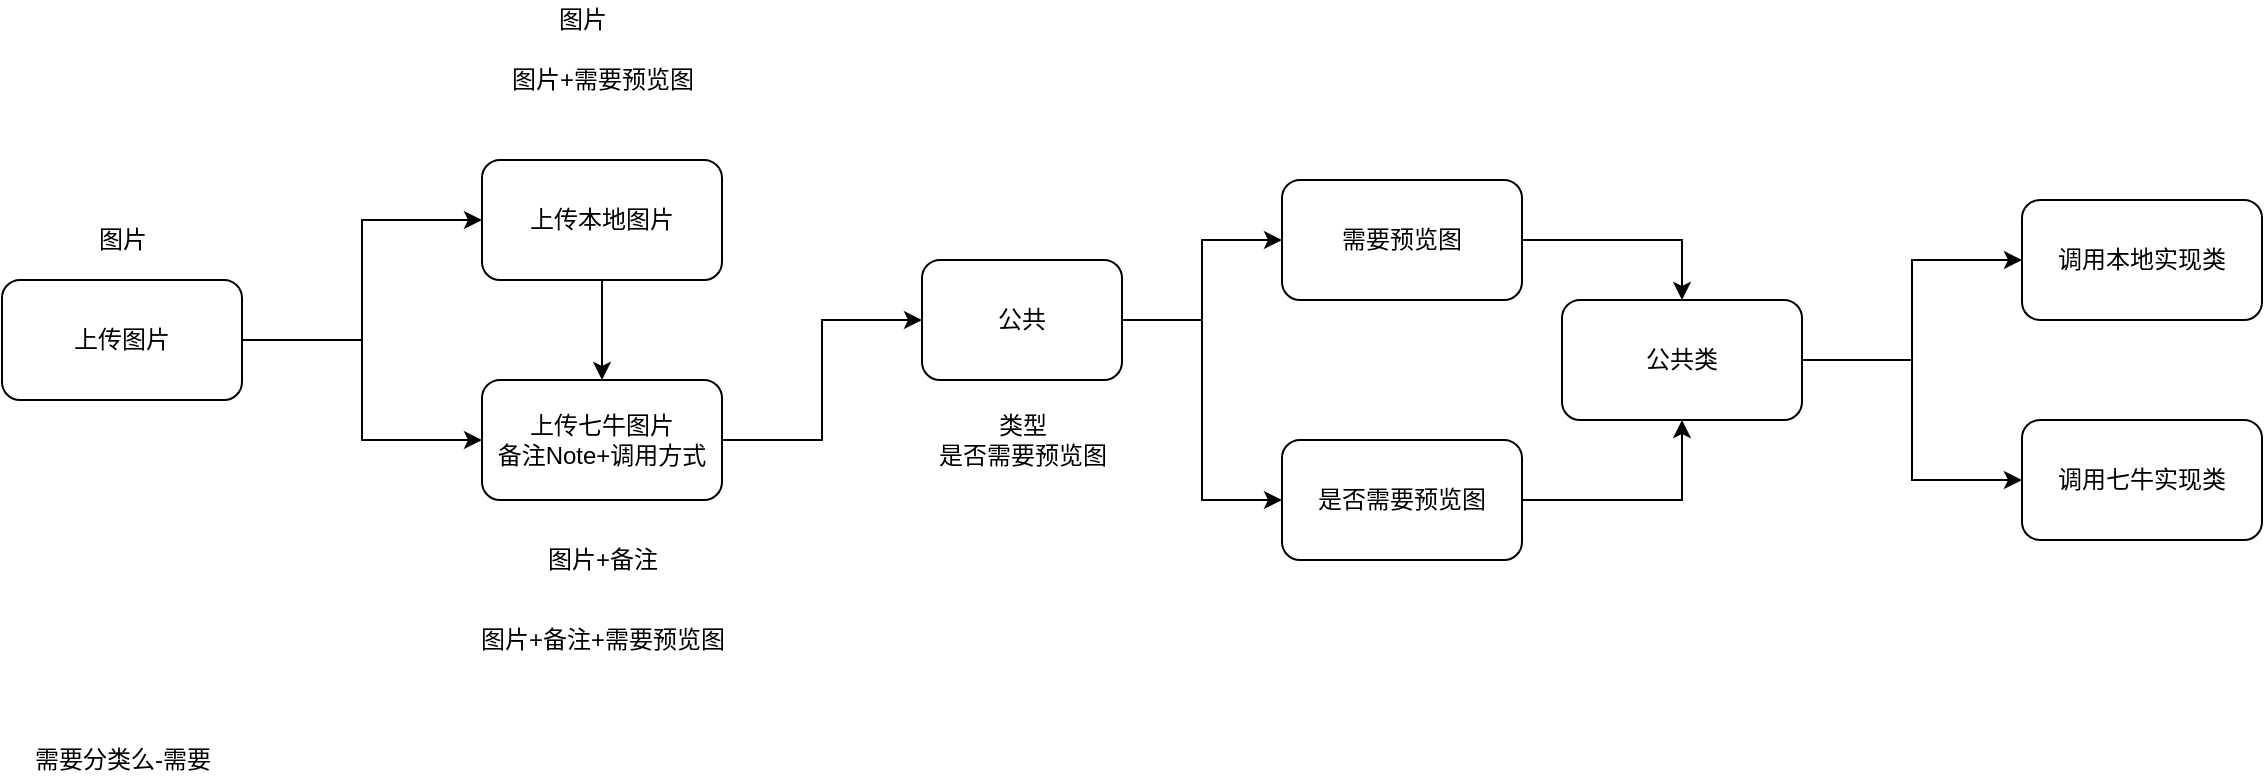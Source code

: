 <mxfile version="13.10.1" type="github">
  <diagram id="OJUaakS-rbz95OLSUXpv" name="Page-1">
    <mxGraphModel dx="1033" dy="508" grid="1" gridSize="10" guides="1" tooltips="1" connect="1" arrows="1" fold="1" page="1" pageScale="1" pageWidth="3300" pageHeight="4681" math="0" shadow="0">
      <root>
        <mxCell id="0" />
        <mxCell id="1" parent="0" />
        <mxCell id="JttnFDGh1Qb1Tca9YDsy-3" value="" style="edgeStyle=orthogonalEdgeStyle;rounded=0;orthogonalLoop=1;jettySize=auto;html=1;" edge="1" parent="1" source="JttnFDGh1Qb1Tca9YDsy-1" target="JttnFDGh1Qb1Tca9YDsy-2">
          <mxGeometry relative="1" as="geometry" />
        </mxCell>
        <mxCell id="JttnFDGh1Qb1Tca9YDsy-5" style="edgeStyle=orthogonalEdgeStyle;rounded=0;orthogonalLoop=1;jettySize=auto;html=1;exitX=1;exitY=0.5;exitDx=0;exitDy=0;entryX=0;entryY=0.5;entryDx=0;entryDy=0;" edge="1" parent="1" source="JttnFDGh1Qb1Tca9YDsy-1" target="JttnFDGh1Qb1Tca9YDsy-4">
          <mxGeometry relative="1" as="geometry" />
        </mxCell>
        <mxCell id="JttnFDGh1Qb1Tca9YDsy-1" value="上传图片&lt;br&gt;" style="rounded=1;whiteSpace=wrap;html=1;" vertex="1" parent="1">
          <mxGeometry x="150" y="150" width="120" height="60" as="geometry" />
        </mxCell>
        <mxCell id="JttnFDGh1Qb1Tca9YDsy-9" style="edgeStyle=orthogonalEdgeStyle;rounded=0;orthogonalLoop=1;jettySize=auto;html=1;exitX=0.5;exitY=1;exitDx=0;exitDy=0;entryX=0.5;entryY=0;entryDx=0;entryDy=0;" edge="1" parent="1" source="JttnFDGh1Qb1Tca9YDsy-2" target="JttnFDGh1Qb1Tca9YDsy-4">
          <mxGeometry relative="1" as="geometry" />
        </mxCell>
        <mxCell id="JttnFDGh1Qb1Tca9YDsy-2" value="上传本地图片" style="rounded=1;whiteSpace=wrap;html=1;" vertex="1" parent="1">
          <mxGeometry x="390" y="90" width="120" height="60" as="geometry" />
        </mxCell>
        <mxCell id="JttnFDGh1Qb1Tca9YDsy-10" style="edgeStyle=orthogonalEdgeStyle;rounded=0;orthogonalLoop=1;jettySize=auto;html=1;exitX=1;exitY=0.5;exitDx=0;exitDy=0;entryX=0;entryY=0.5;entryDx=0;entryDy=0;" edge="1" parent="1" source="JttnFDGh1Qb1Tca9YDsy-4" target="JttnFDGh1Qb1Tca9YDsy-6">
          <mxGeometry relative="1" as="geometry" />
        </mxCell>
        <mxCell id="JttnFDGh1Qb1Tca9YDsy-4" value="上传七牛图片&lt;br&gt;备注Note+调用方式" style="rounded=1;whiteSpace=wrap;html=1;" vertex="1" parent="1">
          <mxGeometry x="390" y="200" width="120" height="60" as="geometry" />
        </mxCell>
        <mxCell id="JttnFDGh1Qb1Tca9YDsy-12" value="" style="edgeStyle=orthogonalEdgeStyle;rounded=0;orthogonalLoop=1;jettySize=auto;html=1;exitX=1;exitY=0.5;exitDx=0;exitDy=0;" edge="1" parent="1" source="JttnFDGh1Qb1Tca9YDsy-15" target="JttnFDGh1Qb1Tca9YDsy-11">
          <mxGeometry relative="1" as="geometry" />
        </mxCell>
        <mxCell id="JttnFDGh1Qb1Tca9YDsy-14" style="edgeStyle=orthogonalEdgeStyle;rounded=0;orthogonalLoop=1;jettySize=auto;html=1;exitX=1;exitY=0.5;exitDx=0;exitDy=0;entryX=0;entryY=0.5;entryDx=0;entryDy=0;" edge="1" parent="1" source="JttnFDGh1Qb1Tca9YDsy-15" target="JttnFDGh1Qb1Tca9YDsy-13">
          <mxGeometry relative="1" as="geometry" />
        </mxCell>
        <mxCell id="JttnFDGh1Qb1Tca9YDsy-16" style="edgeStyle=orthogonalEdgeStyle;rounded=0;orthogonalLoop=1;jettySize=auto;html=1;entryX=0;entryY=0.5;entryDx=0;entryDy=0;" edge="1" parent="1" source="JttnFDGh1Qb1Tca9YDsy-6" target="JttnFDGh1Qb1Tca9YDsy-17">
          <mxGeometry relative="1" as="geometry" />
        </mxCell>
        <mxCell id="JttnFDGh1Qb1Tca9YDsy-20" style="edgeStyle=orthogonalEdgeStyle;rounded=0;orthogonalLoop=1;jettySize=auto;html=1;exitX=1;exitY=0.5;exitDx=0;exitDy=0;entryX=0;entryY=0.5;entryDx=0;entryDy=0;" edge="1" parent="1" source="JttnFDGh1Qb1Tca9YDsy-6" target="JttnFDGh1Qb1Tca9YDsy-19">
          <mxGeometry relative="1" as="geometry" />
        </mxCell>
        <mxCell id="JttnFDGh1Qb1Tca9YDsy-6" value="公共" style="rounded=1;whiteSpace=wrap;html=1;" vertex="1" parent="1">
          <mxGeometry x="610" y="140" width="100" height="60" as="geometry" />
        </mxCell>
        <mxCell id="JttnFDGh1Qb1Tca9YDsy-11" value="调用七牛实现类" style="rounded=1;whiteSpace=wrap;html=1;" vertex="1" parent="1">
          <mxGeometry x="1160" y="220" width="120" height="60" as="geometry" />
        </mxCell>
        <mxCell id="JttnFDGh1Qb1Tca9YDsy-13" value="调用本地实现类" style="rounded=1;whiteSpace=wrap;html=1;" vertex="1" parent="1">
          <mxGeometry x="1160" y="110" width="120" height="60" as="geometry" />
        </mxCell>
        <mxCell id="JttnFDGh1Qb1Tca9YDsy-15" value="公共类" style="rounded=1;whiteSpace=wrap;html=1;" vertex="1" parent="1">
          <mxGeometry x="930" y="160" width="120" height="60" as="geometry" />
        </mxCell>
        <mxCell id="JttnFDGh1Qb1Tca9YDsy-18" style="edgeStyle=orthogonalEdgeStyle;rounded=0;orthogonalLoop=1;jettySize=auto;html=1;" edge="1" parent="1" source="JttnFDGh1Qb1Tca9YDsy-17" target="JttnFDGh1Qb1Tca9YDsy-15">
          <mxGeometry relative="1" as="geometry" />
        </mxCell>
        <mxCell id="JttnFDGh1Qb1Tca9YDsy-17" value="是否需要预览图" style="rounded=1;whiteSpace=wrap;html=1;" vertex="1" parent="1">
          <mxGeometry x="790" y="230" width="120" height="60" as="geometry" />
        </mxCell>
        <mxCell id="JttnFDGh1Qb1Tca9YDsy-21" style="edgeStyle=orthogonalEdgeStyle;rounded=0;orthogonalLoop=1;jettySize=auto;html=1;exitX=1;exitY=0.5;exitDx=0;exitDy=0;entryX=0.5;entryY=0;entryDx=0;entryDy=0;" edge="1" parent="1" source="JttnFDGh1Qb1Tca9YDsy-19" target="JttnFDGh1Qb1Tca9YDsy-15">
          <mxGeometry relative="1" as="geometry" />
        </mxCell>
        <mxCell id="JttnFDGh1Qb1Tca9YDsy-19" value="需要预览图" style="rounded=1;whiteSpace=wrap;html=1;" vertex="1" parent="1">
          <mxGeometry x="790" y="100" width="120" height="60" as="geometry" />
        </mxCell>
        <mxCell id="JttnFDGh1Qb1Tca9YDsy-22" value="图片" style="text;html=1;align=center;verticalAlign=middle;resizable=0;points=[];autosize=1;" vertex="1" parent="1">
          <mxGeometry x="190" y="120" width="40" height="20" as="geometry" />
        </mxCell>
        <mxCell id="JttnFDGh1Qb1Tca9YDsy-23" value="图片+备注" style="text;html=1;align=center;verticalAlign=middle;resizable=0;points=[];autosize=1;" vertex="1" parent="1">
          <mxGeometry x="415" y="280" width="70" height="20" as="geometry" />
        </mxCell>
        <mxCell id="JttnFDGh1Qb1Tca9YDsy-24" value="图片+备注+需要预览图" style="text;html=1;align=center;verticalAlign=middle;resizable=0;points=[];autosize=1;" vertex="1" parent="1">
          <mxGeometry x="380" y="320" width="140" height="20" as="geometry" />
        </mxCell>
        <mxCell id="JttnFDGh1Qb1Tca9YDsy-25" value="图片+需要预览图" style="text;html=1;align=center;verticalAlign=middle;resizable=0;points=[];autosize=1;" vertex="1" parent="1">
          <mxGeometry x="395" y="40" width="110" height="20" as="geometry" />
        </mxCell>
        <mxCell id="JttnFDGh1Qb1Tca9YDsy-26" value="类型&lt;br&gt;是否需要预览图" style="text;html=1;align=center;verticalAlign=middle;resizable=0;points=[];autosize=1;" vertex="1" parent="1">
          <mxGeometry x="610" y="215" width="100" height="30" as="geometry" />
        </mxCell>
        <mxCell id="JttnFDGh1Qb1Tca9YDsy-27" value="图片" style="text;html=1;align=center;verticalAlign=middle;resizable=0;points=[];autosize=1;" vertex="1" parent="1">
          <mxGeometry x="420" y="10" width="40" height="20" as="geometry" />
        </mxCell>
        <mxCell id="JttnFDGh1Qb1Tca9YDsy-28" value="需要分类么-需要" style="text;html=1;align=center;verticalAlign=middle;resizable=0;points=[];autosize=1;" vertex="1" parent="1">
          <mxGeometry x="160" y="380" width="100" height="20" as="geometry" />
        </mxCell>
      </root>
    </mxGraphModel>
  </diagram>
</mxfile>

